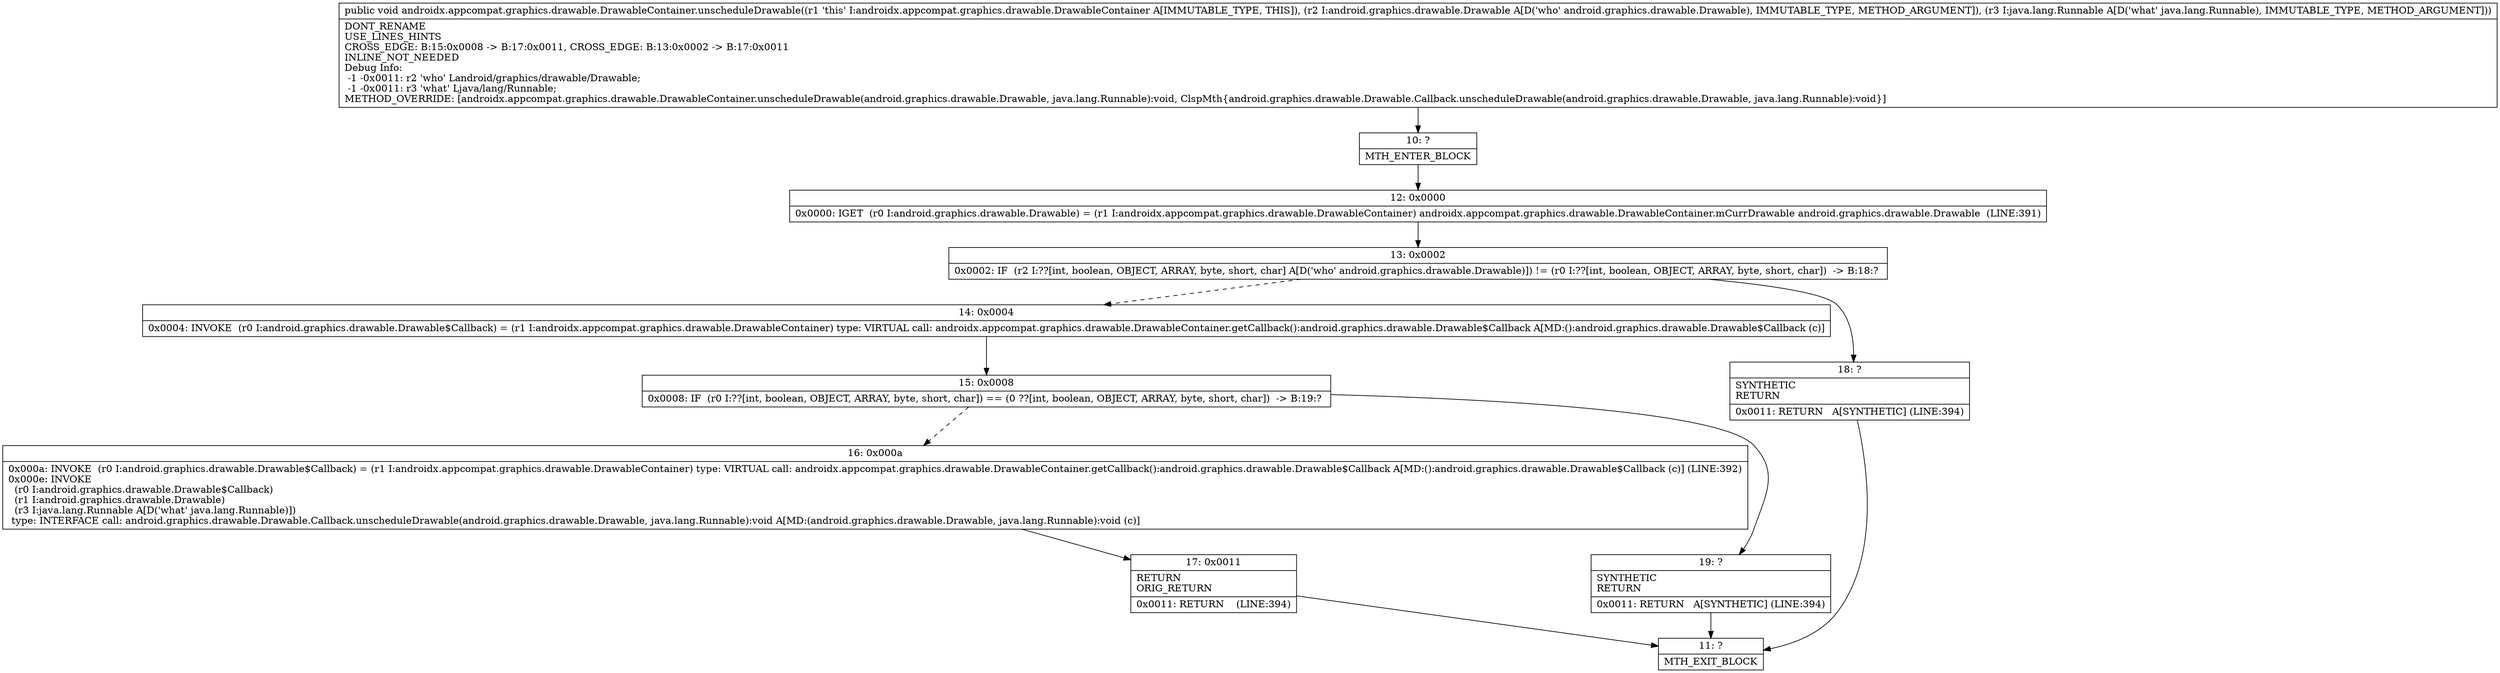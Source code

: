 digraph "CFG forandroidx.appcompat.graphics.drawable.DrawableContainer.unscheduleDrawable(Landroid\/graphics\/drawable\/Drawable;Ljava\/lang\/Runnable;)V" {
Node_10 [shape=record,label="{10\:\ ?|MTH_ENTER_BLOCK\l}"];
Node_12 [shape=record,label="{12\:\ 0x0000|0x0000: IGET  (r0 I:android.graphics.drawable.Drawable) = (r1 I:androidx.appcompat.graphics.drawable.DrawableContainer) androidx.appcompat.graphics.drawable.DrawableContainer.mCurrDrawable android.graphics.drawable.Drawable  (LINE:391)\l}"];
Node_13 [shape=record,label="{13\:\ 0x0002|0x0002: IF  (r2 I:??[int, boolean, OBJECT, ARRAY, byte, short, char] A[D('who' android.graphics.drawable.Drawable)]) != (r0 I:??[int, boolean, OBJECT, ARRAY, byte, short, char])  \-\> B:18:? \l}"];
Node_14 [shape=record,label="{14\:\ 0x0004|0x0004: INVOKE  (r0 I:android.graphics.drawable.Drawable$Callback) = (r1 I:androidx.appcompat.graphics.drawable.DrawableContainer) type: VIRTUAL call: androidx.appcompat.graphics.drawable.DrawableContainer.getCallback():android.graphics.drawable.Drawable$Callback A[MD:():android.graphics.drawable.Drawable$Callback (c)]\l}"];
Node_15 [shape=record,label="{15\:\ 0x0008|0x0008: IF  (r0 I:??[int, boolean, OBJECT, ARRAY, byte, short, char]) == (0 ??[int, boolean, OBJECT, ARRAY, byte, short, char])  \-\> B:19:? \l}"];
Node_16 [shape=record,label="{16\:\ 0x000a|0x000a: INVOKE  (r0 I:android.graphics.drawable.Drawable$Callback) = (r1 I:androidx.appcompat.graphics.drawable.DrawableContainer) type: VIRTUAL call: androidx.appcompat.graphics.drawable.DrawableContainer.getCallback():android.graphics.drawable.Drawable$Callback A[MD:():android.graphics.drawable.Drawable$Callback (c)] (LINE:392)\l0x000e: INVOKE  \l  (r0 I:android.graphics.drawable.Drawable$Callback)\l  (r1 I:android.graphics.drawable.Drawable)\l  (r3 I:java.lang.Runnable A[D('what' java.lang.Runnable)])\l type: INTERFACE call: android.graphics.drawable.Drawable.Callback.unscheduleDrawable(android.graphics.drawable.Drawable, java.lang.Runnable):void A[MD:(android.graphics.drawable.Drawable, java.lang.Runnable):void (c)]\l}"];
Node_17 [shape=record,label="{17\:\ 0x0011|RETURN\lORIG_RETURN\l|0x0011: RETURN    (LINE:394)\l}"];
Node_11 [shape=record,label="{11\:\ ?|MTH_EXIT_BLOCK\l}"];
Node_19 [shape=record,label="{19\:\ ?|SYNTHETIC\lRETURN\l|0x0011: RETURN   A[SYNTHETIC] (LINE:394)\l}"];
Node_18 [shape=record,label="{18\:\ ?|SYNTHETIC\lRETURN\l|0x0011: RETURN   A[SYNTHETIC] (LINE:394)\l}"];
MethodNode[shape=record,label="{public void androidx.appcompat.graphics.drawable.DrawableContainer.unscheduleDrawable((r1 'this' I:androidx.appcompat.graphics.drawable.DrawableContainer A[IMMUTABLE_TYPE, THIS]), (r2 I:android.graphics.drawable.Drawable A[D('who' android.graphics.drawable.Drawable), IMMUTABLE_TYPE, METHOD_ARGUMENT]), (r3 I:java.lang.Runnable A[D('what' java.lang.Runnable), IMMUTABLE_TYPE, METHOD_ARGUMENT]))  | DONT_RENAME\lUSE_LINES_HINTS\lCROSS_EDGE: B:15:0x0008 \-\> B:17:0x0011, CROSS_EDGE: B:13:0x0002 \-\> B:17:0x0011\lINLINE_NOT_NEEDED\lDebug Info:\l  \-1 \-0x0011: r2 'who' Landroid\/graphics\/drawable\/Drawable;\l  \-1 \-0x0011: r3 'what' Ljava\/lang\/Runnable;\lMETHOD_OVERRIDE: [androidx.appcompat.graphics.drawable.DrawableContainer.unscheduleDrawable(android.graphics.drawable.Drawable, java.lang.Runnable):void, ClspMth\{android.graphics.drawable.Drawable.Callback.unscheduleDrawable(android.graphics.drawable.Drawable, java.lang.Runnable):void\}]\l}"];
MethodNode -> Node_10;Node_10 -> Node_12;
Node_12 -> Node_13;
Node_13 -> Node_14[style=dashed];
Node_13 -> Node_18;
Node_14 -> Node_15;
Node_15 -> Node_16[style=dashed];
Node_15 -> Node_19;
Node_16 -> Node_17;
Node_17 -> Node_11;
Node_19 -> Node_11;
Node_18 -> Node_11;
}

